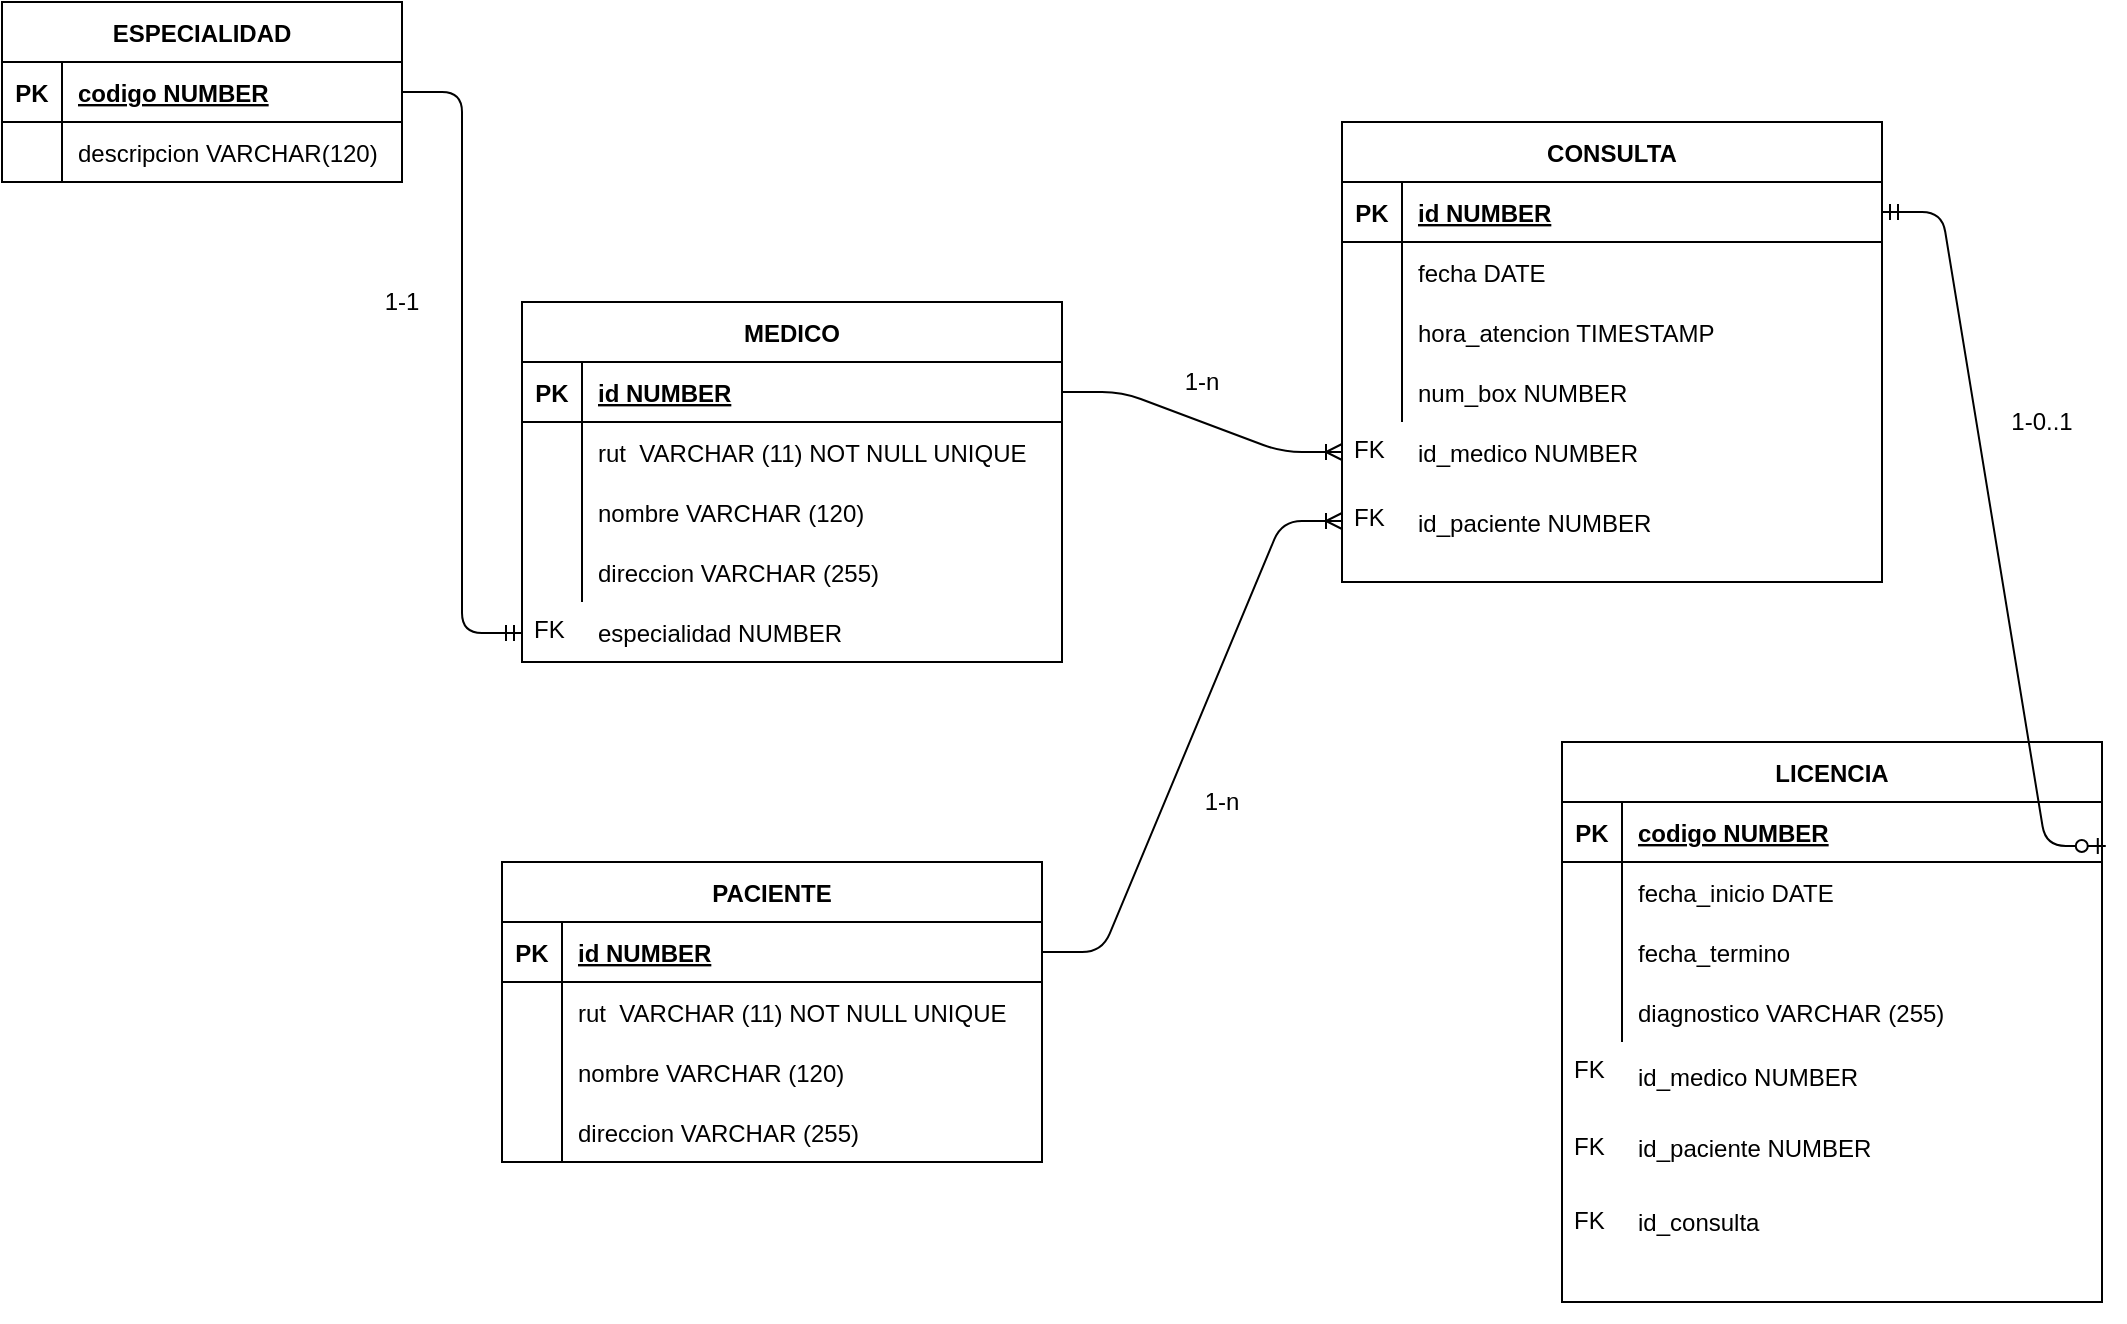 <mxfile version="13.9.1" type="github">
  <diagram id="R2lEEEUBdFMjLlhIrx00" name="Page-1">
    <mxGraphModel dx="1382" dy="764" grid="1" gridSize="10" guides="1" tooltips="1" connect="1" arrows="1" fold="1" page="1" pageScale="1" pageWidth="1100" pageHeight="850" math="0" shadow="0" extFonts="Permanent Marker^https://fonts.googleapis.com/css?family=Permanent+Marker">
      <root>
        <mxCell id="0" />
        <mxCell id="1" parent="0" />
        <mxCell id="LoERzYeUA-u40q6twX0V-16" value="" style="group" parent="1" vertex="1" connectable="0">
          <mxGeometry x="260" y="200" width="270" height="230" as="geometry" />
        </mxCell>
        <mxCell id="LoERzYeUA-u40q6twX0V-1" value="MEDICO" style="shape=table;startSize=30;container=1;collapsible=1;childLayout=tableLayout;fixedRows=1;rowLines=0;fontStyle=1;align=center;resizeLast=1;" parent="LoERzYeUA-u40q6twX0V-16" vertex="1">
          <mxGeometry width="270" height="180" as="geometry" />
        </mxCell>
        <mxCell id="LoERzYeUA-u40q6twX0V-2" value="" style="shape=partialRectangle;collapsible=0;dropTarget=0;pointerEvents=0;fillColor=none;top=0;left=0;bottom=1;right=0;points=[[0,0.5],[1,0.5]];portConstraint=eastwest;" parent="LoERzYeUA-u40q6twX0V-1" vertex="1">
          <mxGeometry y="30" width="270" height="30" as="geometry" />
        </mxCell>
        <mxCell id="LoERzYeUA-u40q6twX0V-3" value="PK" style="shape=partialRectangle;connectable=0;fillColor=none;top=0;left=0;bottom=0;right=0;fontStyle=1;overflow=hidden;" parent="LoERzYeUA-u40q6twX0V-2" vertex="1">
          <mxGeometry width="30" height="30" as="geometry" />
        </mxCell>
        <mxCell id="LoERzYeUA-u40q6twX0V-4" value="id NUMBER" style="shape=partialRectangle;connectable=0;fillColor=none;top=0;left=0;bottom=0;right=0;align=left;spacingLeft=6;fontStyle=5;overflow=hidden;" parent="LoERzYeUA-u40q6twX0V-2" vertex="1">
          <mxGeometry x="30" width="240" height="30" as="geometry" />
        </mxCell>
        <mxCell id="LoERzYeUA-u40q6twX0V-5" value="" style="shape=partialRectangle;collapsible=0;dropTarget=0;pointerEvents=0;fillColor=none;top=0;left=0;bottom=0;right=0;points=[[0,0.5],[1,0.5]];portConstraint=eastwest;" parent="LoERzYeUA-u40q6twX0V-1" vertex="1">
          <mxGeometry y="60" width="270" height="30" as="geometry" />
        </mxCell>
        <mxCell id="LoERzYeUA-u40q6twX0V-6" value="" style="shape=partialRectangle;connectable=0;fillColor=none;top=0;left=0;bottom=0;right=0;editable=1;overflow=hidden;" parent="LoERzYeUA-u40q6twX0V-5" vertex="1">
          <mxGeometry width="30" height="30" as="geometry" />
        </mxCell>
        <mxCell id="LoERzYeUA-u40q6twX0V-7" value="rut  VARCHAR (11) NOT NULL UNIQUE" style="shape=partialRectangle;connectable=0;fillColor=none;top=0;left=0;bottom=0;right=0;align=left;spacingLeft=6;overflow=hidden;" parent="LoERzYeUA-u40q6twX0V-5" vertex="1">
          <mxGeometry x="30" width="240" height="30" as="geometry" />
        </mxCell>
        <mxCell id="LoERzYeUA-u40q6twX0V-8" value="" style="shape=partialRectangle;collapsible=0;dropTarget=0;pointerEvents=0;fillColor=none;top=0;left=0;bottom=0;right=0;points=[[0,0.5],[1,0.5]];portConstraint=eastwest;" parent="LoERzYeUA-u40q6twX0V-1" vertex="1">
          <mxGeometry y="90" width="270" height="30" as="geometry" />
        </mxCell>
        <mxCell id="LoERzYeUA-u40q6twX0V-9" value="" style="shape=partialRectangle;connectable=0;fillColor=none;top=0;left=0;bottom=0;right=0;editable=1;overflow=hidden;" parent="LoERzYeUA-u40q6twX0V-8" vertex="1">
          <mxGeometry width="30" height="30" as="geometry" />
        </mxCell>
        <mxCell id="LoERzYeUA-u40q6twX0V-10" value="nombre VARCHAR (120)" style="shape=partialRectangle;connectable=0;fillColor=none;top=0;left=0;bottom=0;right=0;align=left;spacingLeft=6;overflow=hidden;" parent="LoERzYeUA-u40q6twX0V-8" vertex="1">
          <mxGeometry x="30" width="240" height="30" as="geometry" />
        </mxCell>
        <mxCell id="LoERzYeUA-u40q6twX0V-11" value="" style="shape=partialRectangle;collapsible=0;dropTarget=0;pointerEvents=0;fillColor=none;top=0;left=0;bottom=0;right=0;points=[[0,0.5],[1,0.5]];portConstraint=eastwest;" parent="LoERzYeUA-u40q6twX0V-1" vertex="1">
          <mxGeometry y="120" width="270" height="30" as="geometry" />
        </mxCell>
        <mxCell id="LoERzYeUA-u40q6twX0V-12" value="" style="shape=partialRectangle;connectable=0;fillColor=none;top=0;left=0;bottom=0;right=0;editable=1;overflow=hidden;" parent="LoERzYeUA-u40q6twX0V-11" vertex="1">
          <mxGeometry width="30" height="30" as="geometry" />
        </mxCell>
        <mxCell id="LoERzYeUA-u40q6twX0V-13" value="direccion VARCHAR (255)" style="shape=partialRectangle;connectable=0;fillColor=none;top=0;left=0;bottom=0;right=0;align=left;spacingLeft=6;overflow=hidden;" parent="LoERzYeUA-u40q6twX0V-11" vertex="1">
          <mxGeometry x="30" width="240" height="30" as="geometry" />
        </mxCell>
        <mxCell id="LoERzYeUA-u40q6twX0V-14" value="especialidad NUMBER" style="shape=partialRectangle;connectable=0;fillColor=none;top=0;left=0;bottom=0;right=0;align=left;spacingLeft=6;overflow=hidden;" parent="LoERzYeUA-u40q6twX0V-16" vertex="1">
          <mxGeometry x="30" y="150" width="240" height="30" as="geometry" />
        </mxCell>
        <mxCell id="LoERzYeUA-u40q6twX0V-15" value="FK" style="text;strokeColor=none;fillColor=none;spacingLeft=4;spacingRight=4;overflow=hidden;rotatable=0;points=[[0,0.5],[1,0.5]];portConstraint=eastwest;fontSize=12;" parent="LoERzYeUA-u40q6twX0V-16" vertex="1">
          <mxGeometry y="150" width="30" height="31" as="geometry" />
        </mxCell>
        <mxCell id="LoERzYeUA-u40q6twX0V-19" value="ESPECIALIDAD" style="shape=table;startSize=30;container=1;collapsible=1;childLayout=tableLayout;fixedRows=1;rowLines=0;fontStyle=1;align=center;resizeLast=1;" parent="1" vertex="1">
          <mxGeometry y="50" width="200" height="90" as="geometry" />
        </mxCell>
        <mxCell id="LoERzYeUA-u40q6twX0V-20" value="" style="shape=partialRectangle;collapsible=0;dropTarget=0;pointerEvents=0;fillColor=none;top=0;left=0;bottom=1;right=0;points=[[0,0.5],[1,0.5]];portConstraint=eastwest;" parent="LoERzYeUA-u40q6twX0V-19" vertex="1">
          <mxGeometry y="30" width="200" height="30" as="geometry" />
        </mxCell>
        <mxCell id="LoERzYeUA-u40q6twX0V-21" value="PK" style="shape=partialRectangle;connectable=0;fillColor=none;top=0;left=0;bottom=0;right=0;fontStyle=1;overflow=hidden;" parent="LoERzYeUA-u40q6twX0V-20" vertex="1">
          <mxGeometry width="30" height="30" as="geometry" />
        </mxCell>
        <mxCell id="LoERzYeUA-u40q6twX0V-22" value="codigo NUMBER" style="shape=partialRectangle;connectable=0;fillColor=none;top=0;left=0;bottom=0;right=0;align=left;spacingLeft=6;fontStyle=5;overflow=hidden;" parent="LoERzYeUA-u40q6twX0V-20" vertex="1">
          <mxGeometry x="30" width="170" height="30" as="geometry" />
        </mxCell>
        <mxCell id="LoERzYeUA-u40q6twX0V-23" value="" style="shape=partialRectangle;collapsible=0;dropTarget=0;pointerEvents=0;fillColor=none;top=0;left=0;bottom=0;right=0;points=[[0,0.5],[1,0.5]];portConstraint=eastwest;" parent="LoERzYeUA-u40q6twX0V-19" vertex="1">
          <mxGeometry y="60" width="200" height="30" as="geometry" />
        </mxCell>
        <mxCell id="LoERzYeUA-u40q6twX0V-24" value="" style="shape=partialRectangle;connectable=0;fillColor=none;top=0;left=0;bottom=0;right=0;editable=1;overflow=hidden;" parent="LoERzYeUA-u40q6twX0V-23" vertex="1">
          <mxGeometry width="30" height="30" as="geometry" />
        </mxCell>
        <mxCell id="LoERzYeUA-u40q6twX0V-25" value="descripcion VARCHAR(120)" style="shape=partialRectangle;connectable=0;fillColor=none;top=0;left=0;bottom=0;right=0;align=left;spacingLeft=6;overflow=hidden;" parent="LoERzYeUA-u40q6twX0V-23" vertex="1">
          <mxGeometry x="30" width="170" height="30" as="geometry" />
        </mxCell>
        <mxCell id="LoERzYeUA-u40q6twX0V-33" value="" style="edgeStyle=entityRelationEdgeStyle;fontSize=12;html=1;endArrow=ERmandOne;exitX=1;exitY=0.5;exitDx=0;exitDy=0;entryX=0;entryY=0.5;entryDx=0;entryDy=0;" parent="1" source="LoERzYeUA-u40q6twX0V-20" target="LoERzYeUA-u40q6twX0V-15" edge="1">
          <mxGeometry width="100" height="100" relative="1" as="geometry">
            <mxPoint x="320" y="390" as="sourcePoint" />
            <mxPoint x="420" y="290" as="targetPoint" />
          </mxGeometry>
        </mxCell>
        <mxCell id="LoERzYeUA-u40q6twX0V-34" value="" style="group" parent="1" vertex="1" connectable="0">
          <mxGeometry x="250" y="480" width="270" height="230" as="geometry" />
        </mxCell>
        <mxCell id="LoERzYeUA-u40q6twX0V-35" value="PACIENTE" style="shape=table;startSize=30;container=1;collapsible=1;childLayout=tableLayout;fixedRows=1;rowLines=0;fontStyle=1;align=center;resizeLast=1;" parent="LoERzYeUA-u40q6twX0V-34" vertex="1">
          <mxGeometry width="270" height="150" as="geometry" />
        </mxCell>
        <mxCell id="LoERzYeUA-u40q6twX0V-36" value="" style="shape=partialRectangle;collapsible=0;dropTarget=0;pointerEvents=0;fillColor=none;top=0;left=0;bottom=1;right=0;points=[[0,0.5],[1,0.5]];portConstraint=eastwest;" parent="LoERzYeUA-u40q6twX0V-35" vertex="1">
          <mxGeometry y="30" width="270" height="30" as="geometry" />
        </mxCell>
        <mxCell id="LoERzYeUA-u40q6twX0V-37" value="PK" style="shape=partialRectangle;connectable=0;fillColor=none;top=0;left=0;bottom=0;right=0;fontStyle=1;overflow=hidden;" parent="LoERzYeUA-u40q6twX0V-36" vertex="1">
          <mxGeometry width="30" height="30" as="geometry" />
        </mxCell>
        <mxCell id="LoERzYeUA-u40q6twX0V-38" value="id NUMBER" style="shape=partialRectangle;connectable=0;fillColor=none;top=0;left=0;bottom=0;right=0;align=left;spacingLeft=6;fontStyle=5;overflow=hidden;" parent="LoERzYeUA-u40q6twX0V-36" vertex="1">
          <mxGeometry x="30" width="240" height="30" as="geometry" />
        </mxCell>
        <mxCell id="LoERzYeUA-u40q6twX0V-39" value="" style="shape=partialRectangle;collapsible=0;dropTarget=0;pointerEvents=0;fillColor=none;top=0;left=0;bottom=0;right=0;points=[[0,0.5],[1,0.5]];portConstraint=eastwest;" parent="LoERzYeUA-u40q6twX0V-35" vertex="1">
          <mxGeometry y="60" width="270" height="30" as="geometry" />
        </mxCell>
        <mxCell id="LoERzYeUA-u40q6twX0V-40" value="" style="shape=partialRectangle;connectable=0;fillColor=none;top=0;left=0;bottom=0;right=0;editable=1;overflow=hidden;" parent="LoERzYeUA-u40q6twX0V-39" vertex="1">
          <mxGeometry width="30" height="30" as="geometry" />
        </mxCell>
        <mxCell id="LoERzYeUA-u40q6twX0V-41" value="rut  VARCHAR (11) NOT NULL UNIQUE" style="shape=partialRectangle;connectable=0;fillColor=none;top=0;left=0;bottom=0;right=0;align=left;spacingLeft=6;overflow=hidden;" parent="LoERzYeUA-u40q6twX0V-39" vertex="1">
          <mxGeometry x="30" width="240" height="30" as="geometry" />
        </mxCell>
        <mxCell id="LoERzYeUA-u40q6twX0V-42" value="" style="shape=partialRectangle;collapsible=0;dropTarget=0;pointerEvents=0;fillColor=none;top=0;left=0;bottom=0;right=0;points=[[0,0.5],[1,0.5]];portConstraint=eastwest;" parent="LoERzYeUA-u40q6twX0V-35" vertex="1">
          <mxGeometry y="90" width="270" height="30" as="geometry" />
        </mxCell>
        <mxCell id="LoERzYeUA-u40q6twX0V-43" value="" style="shape=partialRectangle;connectable=0;fillColor=none;top=0;left=0;bottom=0;right=0;editable=1;overflow=hidden;" parent="LoERzYeUA-u40q6twX0V-42" vertex="1">
          <mxGeometry width="30" height="30" as="geometry" />
        </mxCell>
        <mxCell id="LoERzYeUA-u40q6twX0V-44" value="nombre VARCHAR (120)" style="shape=partialRectangle;connectable=0;fillColor=none;top=0;left=0;bottom=0;right=0;align=left;spacingLeft=6;overflow=hidden;" parent="LoERzYeUA-u40q6twX0V-42" vertex="1">
          <mxGeometry x="30" width="240" height="30" as="geometry" />
        </mxCell>
        <mxCell id="LoERzYeUA-u40q6twX0V-45" value="" style="shape=partialRectangle;collapsible=0;dropTarget=0;pointerEvents=0;fillColor=none;top=0;left=0;bottom=0;right=0;points=[[0,0.5],[1,0.5]];portConstraint=eastwest;" parent="LoERzYeUA-u40q6twX0V-35" vertex="1">
          <mxGeometry y="120" width="270" height="30" as="geometry" />
        </mxCell>
        <mxCell id="LoERzYeUA-u40q6twX0V-46" value="" style="shape=partialRectangle;connectable=0;fillColor=none;top=0;left=0;bottom=0;right=0;editable=1;overflow=hidden;" parent="LoERzYeUA-u40q6twX0V-45" vertex="1">
          <mxGeometry width="30" height="30" as="geometry" />
        </mxCell>
        <mxCell id="LoERzYeUA-u40q6twX0V-47" value="direccion VARCHAR (255)" style="shape=partialRectangle;connectable=0;fillColor=none;top=0;left=0;bottom=0;right=0;align=left;spacingLeft=6;overflow=hidden;" parent="LoERzYeUA-u40q6twX0V-45" vertex="1">
          <mxGeometry x="30" width="240" height="30" as="geometry" />
        </mxCell>
        <mxCell id="LoERzYeUA-u40q6twX0V-50" value="" style="group" parent="1" vertex="1" connectable="0">
          <mxGeometry x="670" y="110" width="270" height="230" as="geometry" />
        </mxCell>
        <mxCell id="LoERzYeUA-u40q6twX0V-51" value="CONSULTA" style="shape=table;startSize=30;container=1;collapsible=1;childLayout=tableLayout;fixedRows=1;rowLines=0;fontStyle=1;align=center;resizeLast=1;" parent="LoERzYeUA-u40q6twX0V-50" vertex="1">
          <mxGeometry width="270" height="230" as="geometry" />
        </mxCell>
        <mxCell id="LoERzYeUA-u40q6twX0V-52" value="" style="shape=partialRectangle;collapsible=0;dropTarget=0;pointerEvents=0;fillColor=none;top=0;left=0;bottom=1;right=0;points=[[0,0.5],[1,0.5]];portConstraint=eastwest;" parent="LoERzYeUA-u40q6twX0V-51" vertex="1">
          <mxGeometry y="30" width="270" height="30" as="geometry" />
        </mxCell>
        <mxCell id="LoERzYeUA-u40q6twX0V-53" value="PK" style="shape=partialRectangle;connectable=0;fillColor=none;top=0;left=0;bottom=0;right=0;fontStyle=1;overflow=hidden;" parent="LoERzYeUA-u40q6twX0V-52" vertex="1">
          <mxGeometry width="30" height="30" as="geometry" />
        </mxCell>
        <mxCell id="LoERzYeUA-u40q6twX0V-54" value="id NUMBER" style="shape=partialRectangle;connectable=0;fillColor=none;top=0;left=0;bottom=0;right=0;align=left;spacingLeft=6;fontStyle=5;overflow=hidden;" parent="LoERzYeUA-u40q6twX0V-52" vertex="1">
          <mxGeometry x="30" width="240" height="30" as="geometry" />
        </mxCell>
        <mxCell id="LoERzYeUA-u40q6twX0V-55" value="" style="shape=partialRectangle;collapsible=0;dropTarget=0;pointerEvents=0;fillColor=none;top=0;left=0;bottom=0;right=0;points=[[0,0.5],[1,0.5]];portConstraint=eastwest;" parent="LoERzYeUA-u40q6twX0V-51" vertex="1">
          <mxGeometry y="60" width="270" height="30" as="geometry" />
        </mxCell>
        <mxCell id="LoERzYeUA-u40q6twX0V-56" value="" style="shape=partialRectangle;connectable=0;fillColor=none;top=0;left=0;bottom=0;right=0;editable=1;overflow=hidden;" parent="LoERzYeUA-u40q6twX0V-55" vertex="1">
          <mxGeometry width="30" height="30" as="geometry" />
        </mxCell>
        <mxCell id="LoERzYeUA-u40q6twX0V-57" value="fecha DATE" style="shape=partialRectangle;connectable=0;fillColor=none;top=0;left=0;bottom=0;right=0;align=left;spacingLeft=6;overflow=hidden;" parent="LoERzYeUA-u40q6twX0V-55" vertex="1">
          <mxGeometry x="30" width="240" height="30" as="geometry" />
        </mxCell>
        <mxCell id="LoERzYeUA-u40q6twX0V-58" value="" style="shape=partialRectangle;collapsible=0;dropTarget=0;pointerEvents=0;fillColor=none;top=0;left=0;bottom=0;right=0;points=[[0,0.5],[1,0.5]];portConstraint=eastwest;" parent="LoERzYeUA-u40q6twX0V-51" vertex="1">
          <mxGeometry y="90" width="270" height="30" as="geometry" />
        </mxCell>
        <mxCell id="LoERzYeUA-u40q6twX0V-59" value="" style="shape=partialRectangle;connectable=0;fillColor=none;top=0;left=0;bottom=0;right=0;editable=1;overflow=hidden;" parent="LoERzYeUA-u40q6twX0V-58" vertex="1">
          <mxGeometry width="30" height="30" as="geometry" />
        </mxCell>
        <mxCell id="LoERzYeUA-u40q6twX0V-60" value="hora_atencion TIMESTAMP" style="shape=partialRectangle;connectable=0;fillColor=none;top=0;left=0;bottom=0;right=0;align=left;spacingLeft=6;overflow=hidden;" parent="LoERzYeUA-u40q6twX0V-58" vertex="1">
          <mxGeometry x="30" width="240" height="30" as="geometry" />
        </mxCell>
        <mxCell id="LoERzYeUA-u40q6twX0V-61" value="" style="shape=partialRectangle;collapsible=0;dropTarget=0;pointerEvents=0;fillColor=none;top=0;left=0;bottom=0;right=0;points=[[0,0.5],[1,0.5]];portConstraint=eastwest;" parent="LoERzYeUA-u40q6twX0V-51" vertex="1">
          <mxGeometry y="120" width="270" height="30" as="geometry" />
        </mxCell>
        <mxCell id="LoERzYeUA-u40q6twX0V-62" value="" style="shape=partialRectangle;connectable=0;fillColor=none;top=0;left=0;bottom=0;right=0;editable=1;overflow=hidden;" parent="LoERzYeUA-u40q6twX0V-61" vertex="1">
          <mxGeometry width="30" height="30" as="geometry" />
        </mxCell>
        <mxCell id="LoERzYeUA-u40q6twX0V-63" value="num_box NUMBER" style="shape=partialRectangle;connectable=0;fillColor=none;top=0;left=0;bottom=0;right=0;align=left;spacingLeft=6;overflow=hidden;" parent="LoERzYeUA-u40q6twX0V-61" vertex="1">
          <mxGeometry x="30" width="240" height="30" as="geometry" />
        </mxCell>
        <mxCell id="LoERzYeUA-u40q6twX0V-64" value="id_medico NUMBER" style="shape=partialRectangle;connectable=0;fillColor=none;top=0;left=0;bottom=0;right=0;align=left;spacingLeft=6;overflow=hidden;" parent="LoERzYeUA-u40q6twX0V-50" vertex="1">
          <mxGeometry x="30" y="150" width="240" height="30" as="geometry" />
        </mxCell>
        <mxCell id="LoERzYeUA-u40q6twX0V-65" value="FK" style="text;strokeColor=none;fillColor=none;spacingLeft=4;spacingRight=4;overflow=hidden;rotatable=0;points=[[0,0.5],[1,0.5]];portConstraint=eastwest;fontSize=12;" parent="LoERzYeUA-u40q6twX0V-50" vertex="1">
          <mxGeometry y="150" width="30" height="30" as="geometry" />
        </mxCell>
        <mxCell id="LoERzYeUA-u40q6twX0V-66" value="id_paciente NUMBER" style="shape=partialRectangle;connectable=0;fillColor=none;top=0;left=0;bottom=0;right=0;align=left;spacingLeft=6;overflow=hidden;" parent="LoERzYeUA-u40q6twX0V-50" vertex="1">
          <mxGeometry x="30" y="185" width="240" height="30" as="geometry" />
        </mxCell>
        <mxCell id="LoERzYeUA-u40q6twX0V-67" value="FK" style="text;strokeColor=none;fillColor=none;spacingLeft=4;spacingRight=4;overflow=hidden;rotatable=0;points=[[0,0.5],[1,0.5]];portConstraint=eastwest;fontSize=12;" parent="LoERzYeUA-u40q6twX0V-50" vertex="1">
          <mxGeometry y="184" width="30" height="31" as="geometry" />
        </mxCell>
        <mxCell id="LoERzYeUA-u40q6twX0V-68" value="" style="edgeStyle=entityRelationEdgeStyle;fontSize=12;html=1;endArrow=ERoneToMany;exitX=1;exitY=0.5;exitDx=0;exitDy=0;entryX=0;entryY=0.5;entryDx=0;entryDy=0;" parent="1" source="LoERzYeUA-u40q6twX0V-2" target="LoERzYeUA-u40q6twX0V-65" edge="1">
          <mxGeometry width="100" height="100" relative="1" as="geometry">
            <mxPoint x="630" y="440" as="sourcePoint" />
            <mxPoint x="730" y="520" as="targetPoint" />
          </mxGeometry>
        </mxCell>
        <mxCell id="LoERzYeUA-u40q6twX0V-69" value="" style="edgeStyle=entityRelationEdgeStyle;fontSize=12;html=1;endArrow=ERoneToMany;exitX=1;exitY=0.5;exitDx=0;exitDy=0;entryX=0;entryY=0.5;entryDx=0;entryDy=0;" parent="1" source="LoERzYeUA-u40q6twX0V-36" target="LoERzYeUA-u40q6twX0V-67" edge="1">
          <mxGeometry width="100" height="100" relative="1" as="geometry">
            <mxPoint x="540" y="255" as="sourcePoint" />
            <mxPoint x="690" y="365" as="targetPoint" />
          </mxGeometry>
        </mxCell>
        <mxCell id="LoERzYeUA-u40q6twX0V-71" value="" style="group" parent="1" vertex="1" connectable="0">
          <mxGeometry x="780" y="420" width="270" height="280" as="geometry" />
        </mxCell>
        <mxCell id="LoERzYeUA-u40q6twX0V-72" value="LICENCIA" style="shape=table;startSize=30;container=1;collapsible=1;childLayout=tableLayout;fixedRows=1;rowLines=0;fontStyle=1;align=center;resizeLast=1;" parent="LoERzYeUA-u40q6twX0V-71" vertex="1">
          <mxGeometry width="270" height="280" as="geometry" />
        </mxCell>
        <mxCell id="LoERzYeUA-u40q6twX0V-73" value="" style="shape=partialRectangle;collapsible=0;dropTarget=0;pointerEvents=0;fillColor=none;top=0;left=0;bottom=1;right=0;points=[[0,0.5],[1,0.5]];portConstraint=eastwest;" parent="LoERzYeUA-u40q6twX0V-72" vertex="1">
          <mxGeometry y="30" width="270" height="30" as="geometry" />
        </mxCell>
        <mxCell id="LoERzYeUA-u40q6twX0V-74" value="PK" style="shape=partialRectangle;connectable=0;fillColor=none;top=0;left=0;bottom=0;right=0;fontStyle=1;overflow=hidden;" parent="LoERzYeUA-u40q6twX0V-73" vertex="1">
          <mxGeometry width="30" height="30" as="geometry" />
        </mxCell>
        <mxCell id="LoERzYeUA-u40q6twX0V-75" value="codigo NUMBER" style="shape=partialRectangle;connectable=0;fillColor=none;top=0;left=0;bottom=0;right=0;align=left;spacingLeft=6;fontStyle=5;overflow=hidden;" parent="LoERzYeUA-u40q6twX0V-73" vertex="1">
          <mxGeometry x="30" width="240" height="30" as="geometry" />
        </mxCell>
        <mxCell id="LoERzYeUA-u40q6twX0V-76" value="" style="shape=partialRectangle;collapsible=0;dropTarget=0;pointerEvents=0;fillColor=none;top=0;left=0;bottom=0;right=0;points=[[0,0.5],[1,0.5]];portConstraint=eastwest;" parent="LoERzYeUA-u40q6twX0V-72" vertex="1">
          <mxGeometry y="60" width="270" height="30" as="geometry" />
        </mxCell>
        <mxCell id="LoERzYeUA-u40q6twX0V-77" value="" style="shape=partialRectangle;connectable=0;fillColor=none;top=0;left=0;bottom=0;right=0;editable=1;overflow=hidden;" parent="LoERzYeUA-u40q6twX0V-76" vertex="1">
          <mxGeometry width="30" height="30" as="geometry" />
        </mxCell>
        <mxCell id="LoERzYeUA-u40q6twX0V-78" value="fecha_inicio DATE" style="shape=partialRectangle;connectable=0;fillColor=none;top=0;left=0;bottom=0;right=0;align=left;spacingLeft=6;overflow=hidden;" parent="LoERzYeUA-u40q6twX0V-76" vertex="1">
          <mxGeometry x="30" width="240" height="30" as="geometry" />
        </mxCell>
        <mxCell id="LoERzYeUA-u40q6twX0V-79" value="" style="shape=partialRectangle;collapsible=0;dropTarget=0;pointerEvents=0;fillColor=none;top=0;left=0;bottom=0;right=0;points=[[0,0.5],[1,0.5]];portConstraint=eastwest;" parent="LoERzYeUA-u40q6twX0V-72" vertex="1">
          <mxGeometry y="90" width="270" height="30" as="geometry" />
        </mxCell>
        <mxCell id="LoERzYeUA-u40q6twX0V-80" value="" style="shape=partialRectangle;connectable=0;fillColor=none;top=0;left=0;bottom=0;right=0;editable=1;overflow=hidden;" parent="LoERzYeUA-u40q6twX0V-79" vertex="1">
          <mxGeometry width="30" height="30" as="geometry" />
        </mxCell>
        <mxCell id="LoERzYeUA-u40q6twX0V-81" value="fecha_termino" style="shape=partialRectangle;connectable=0;fillColor=none;top=0;left=0;bottom=0;right=0;align=left;spacingLeft=6;overflow=hidden;" parent="LoERzYeUA-u40q6twX0V-79" vertex="1">
          <mxGeometry x="30" width="240" height="30" as="geometry" />
        </mxCell>
        <mxCell id="LoERzYeUA-u40q6twX0V-82" value="" style="shape=partialRectangle;collapsible=0;dropTarget=0;pointerEvents=0;fillColor=none;top=0;left=0;bottom=0;right=0;points=[[0,0.5],[1,0.5]];portConstraint=eastwest;" parent="LoERzYeUA-u40q6twX0V-72" vertex="1">
          <mxGeometry y="120" width="270" height="30" as="geometry" />
        </mxCell>
        <mxCell id="LoERzYeUA-u40q6twX0V-83" value="" style="shape=partialRectangle;connectable=0;fillColor=none;top=0;left=0;bottom=0;right=0;editable=1;overflow=hidden;" parent="LoERzYeUA-u40q6twX0V-82" vertex="1">
          <mxGeometry width="30" height="30" as="geometry" />
        </mxCell>
        <mxCell id="LoERzYeUA-u40q6twX0V-84" value="diagnostico VARCHAR (255)" style="shape=partialRectangle;connectable=0;fillColor=none;top=0;left=0;bottom=0;right=0;align=left;spacingLeft=6;overflow=hidden;" parent="LoERzYeUA-u40q6twX0V-82" vertex="1">
          <mxGeometry x="30" width="240" height="30" as="geometry" />
        </mxCell>
        <mxCell id="LoERzYeUA-u40q6twX0V-85" value="id_medico NUMBER" style="shape=partialRectangle;connectable=0;fillColor=none;top=0;left=0;bottom=0;right=0;align=left;spacingLeft=6;overflow=hidden;" parent="LoERzYeUA-u40q6twX0V-71" vertex="1">
          <mxGeometry x="30" y="149.995" width="240" height="33.913" as="geometry" />
        </mxCell>
        <mxCell id="LoERzYeUA-u40q6twX0V-86" value="FK" style="text;strokeColor=none;fillColor=none;spacingLeft=4;spacingRight=4;overflow=hidden;rotatable=0;points=[[0,0.5],[1,0.5]];portConstraint=eastwest;fontSize=12;" parent="LoERzYeUA-u40q6twX0V-71" vertex="1">
          <mxGeometry y="149.995" width="30" height="33.913" as="geometry" />
        </mxCell>
        <mxCell id="LoERzYeUA-u40q6twX0V-87" value="id_paciente NUMBER" style="shape=partialRectangle;connectable=0;fillColor=none;top=0;left=0;bottom=0;right=0;align=left;spacingLeft=6;overflow=hidden;" parent="LoERzYeUA-u40q6twX0V-71" vertex="1">
          <mxGeometry x="30" y="183.91" width="240" height="36.913" as="geometry" />
        </mxCell>
        <mxCell id="LoERzYeUA-u40q6twX0V-88" value="FK" style="text;strokeColor=none;fillColor=none;spacingLeft=4;spacingRight=4;overflow=hidden;rotatable=0;points=[[0,0.5],[1,0.5]];portConstraint=eastwest;fontSize=12;" parent="LoERzYeUA-u40q6twX0V-71" vertex="1">
          <mxGeometry y="188.43" width="30" height="35.043" as="geometry" />
        </mxCell>
        <mxCell id="OwezM_Ln3O2SIg0EfHfn-1" value="id_consulta" style="shape=partialRectangle;connectable=0;fillColor=none;top=0;left=0;bottom=0;right=0;align=left;spacingLeft=6;overflow=hidden;" vertex="1" parent="LoERzYeUA-u40q6twX0V-71">
          <mxGeometry x="30" y="220.82" width="240" height="36.913" as="geometry" />
        </mxCell>
        <mxCell id="OwezM_Ln3O2SIg0EfHfn-2" value="FK" style="text;strokeColor=none;fillColor=none;spacingLeft=4;spacingRight=4;overflow=hidden;rotatable=0;points=[[0,0.5],[1,0.5]];portConstraint=eastwest;fontSize=12;" vertex="1" parent="LoERzYeUA-u40q6twX0V-71">
          <mxGeometry y="225.34" width="30" height="35.043" as="geometry" />
        </mxCell>
        <mxCell id="OwezM_Ln3O2SIg0EfHfn-6" value="" style="edgeStyle=entityRelationEdgeStyle;fontSize=12;html=1;endArrow=ERzeroToOne;startArrow=ERmandOne;exitX=1;exitY=0.5;exitDx=0;exitDy=0;entryX=1.007;entryY=0.733;entryDx=0;entryDy=0;entryPerimeter=0;" edge="1" parent="1" source="LoERzYeUA-u40q6twX0V-52" target="LoERzYeUA-u40q6twX0V-73">
          <mxGeometry width="100" height="100" relative="1" as="geometry">
            <mxPoint x="1010" y="80" as="sourcePoint" />
            <mxPoint x="770" y="480" as="targetPoint" />
          </mxGeometry>
        </mxCell>
        <mxCell id="OwezM_Ln3O2SIg0EfHfn-8" value="1-n" style="text;html=1;strokeColor=none;fillColor=none;align=center;verticalAlign=middle;whiteSpace=wrap;rounded=0;" vertex="1" parent="1">
          <mxGeometry x="580" y="230" width="40" height="20" as="geometry" />
        </mxCell>
        <mxCell id="OwezM_Ln3O2SIg0EfHfn-9" value="1-0..1" style="text;html=1;strokeColor=none;fillColor=none;align=center;verticalAlign=middle;whiteSpace=wrap;rounded=0;" vertex="1" parent="1">
          <mxGeometry x="1000" y="250" width="40" height="20" as="geometry" />
        </mxCell>
        <mxCell id="OwezM_Ln3O2SIg0EfHfn-10" value="1-n" style="text;html=1;strokeColor=none;fillColor=none;align=center;verticalAlign=middle;whiteSpace=wrap;rounded=0;" vertex="1" parent="1">
          <mxGeometry x="590" y="440" width="40" height="20" as="geometry" />
        </mxCell>
        <mxCell id="OwezM_Ln3O2SIg0EfHfn-11" value="1-1" style="text;html=1;strokeColor=none;fillColor=none;align=center;verticalAlign=middle;whiteSpace=wrap;rounded=0;" vertex="1" parent="1">
          <mxGeometry x="180" y="190" width="40" height="20" as="geometry" />
        </mxCell>
      </root>
    </mxGraphModel>
  </diagram>
</mxfile>

